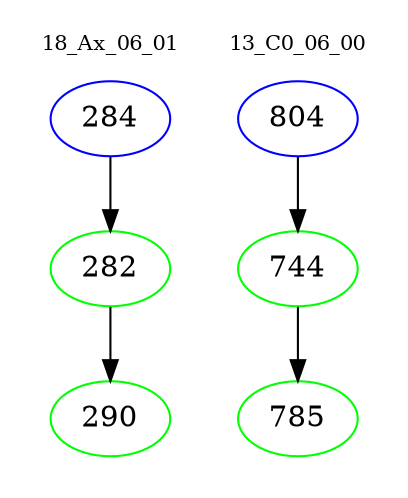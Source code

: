 digraph{
subgraph cluster_0 {
color = white
label = "18_Ax_06_01";
fontsize=10;
T0_284 [label="284", color="blue"]
T0_284 -> T0_282 [color="black"]
T0_282 [label="282", color="green"]
T0_282 -> T0_290 [color="black"]
T0_290 [label="290", color="green"]
}
subgraph cluster_1 {
color = white
label = "13_C0_06_00";
fontsize=10;
T1_804 [label="804", color="blue"]
T1_804 -> T1_744 [color="black"]
T1_744 [label="744", color="green"]
T1_744 -> T1_785 [color="black"]
T1_785 [label="785", color="green"]
}
}

